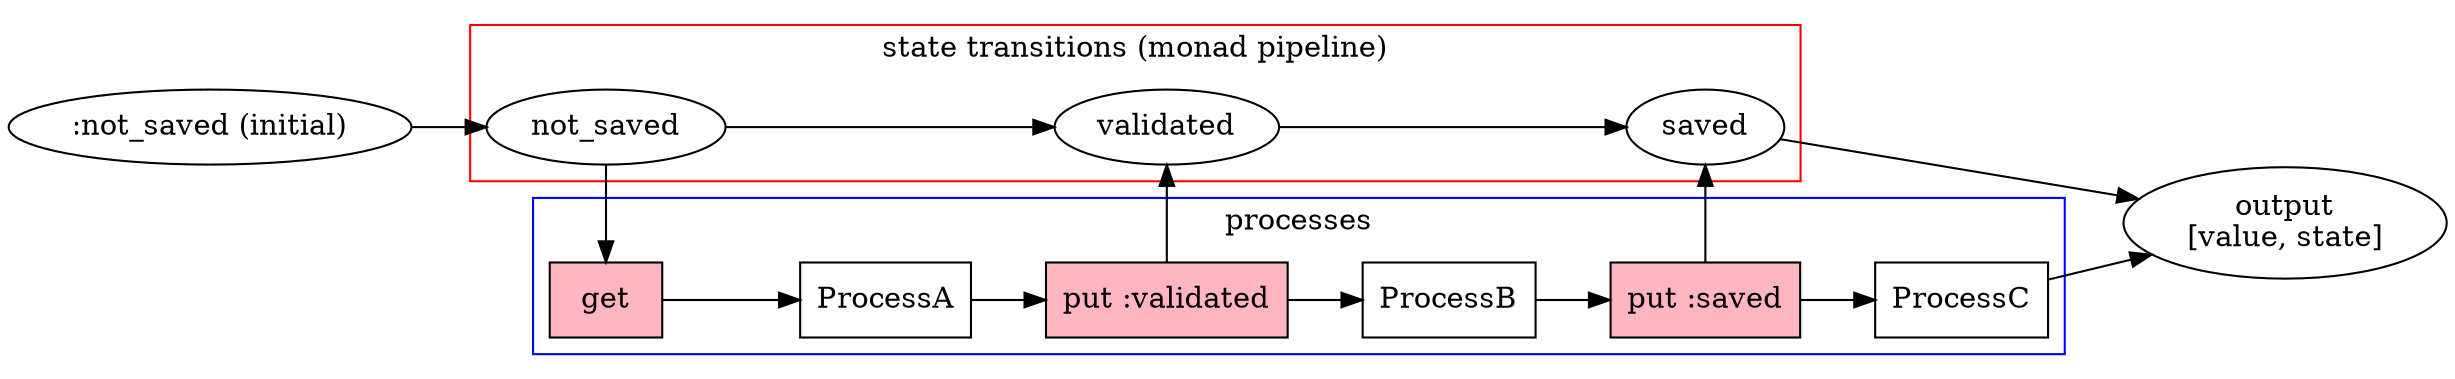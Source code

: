 digraph segmentation_tree {
  graph [newrank = true];
  rankdir="LR";

  subgraph cluster_0 {
    label = "processes";
    color = blue;

    ProcessA [shape = box];
    ProcessB [shape = box];
    ProcessC [shape = box];
    get [shape = box, style = "filled", fillcolor = lightpink];
    put_validated [shape = box, label = "put :validated", style = "filled", fillcolor = lightpink];
    put_saved [shape = box, label = "put :saved", style = "filled", fillcolor = lightpink];

    get -> ProcessA -> put_validated -> ProcessB -> put_saved -> ProcessC;
  }

  subgraph cluster_1 {
    label = "state transitions (monad pipeline)";
    color = red;

    not_saved -> validated -> saved;
  }

  initial [label = ":not_saved (initial)"];

  initial -> not_saved;
  not_saved -> get;
  put_validated -> validated;
  put_saved -> saved;

  { rank=same; get not_saved }
  { rank=same; put_validated validated }
  { rank=same; put_saved saved }

  output [label = "output\n[value, state]"];

  ProcessC -> output;
  saved -> output;
}
